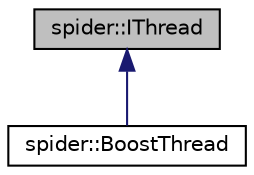 digraph "spider::IThread"
{
  edge [fontname="Helvetica",fontsize="10",labelfontname="Helvetica",labelfontsize="10"];
  node [fontname="Helvetica",fontsize="10",shape=record];
  Node0 [label="spider::IThread",height=0.2,width=0.4,color="black", fillcolor="grey75", style="filled", fontcolor="black"];
  Node0 -> Node1 [dir="back",color="midnightblue",fontsize="10",style="solid",fontname="Helvetica"];
  Node1 [label="spider::BoostThread",height=0.2,width=0.4,color="black", fillcolor="white", style="filled",URL="$classspider_1_1_boost_thread.html",tooltip="IThread. "];
}

